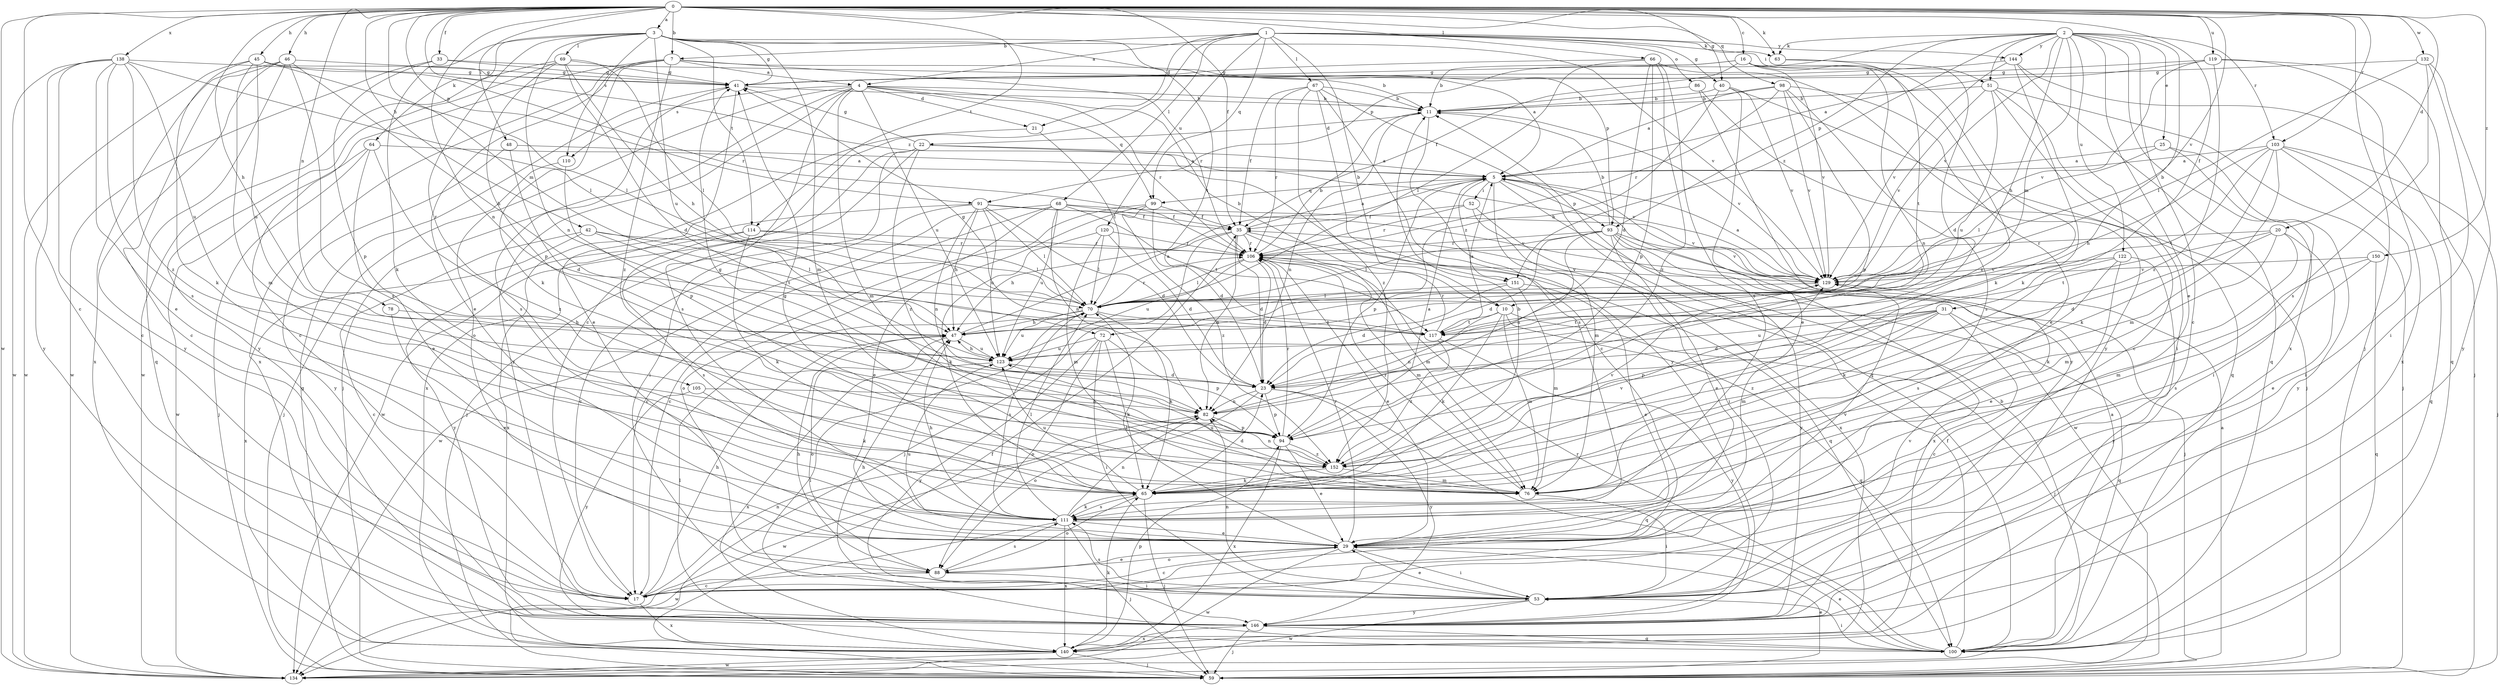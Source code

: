 strict digraph  {
0;
1;
2;
3;
4;
5;
7;
10;
11;
16;
17;
20;
21;
22;
23;
25;
29;
31;
33;
35;
40;
41;
42;
45;
46;
47;
48;
51;
52;
53;
59;
63;
64;
65;
66;
67;
68;
69;
70;
72;
76;
78;
82;
86;
88;
91;
93;
94;
98;
99;
100;
103;
105;
106;
110;
111;
114;
117;
119;
120;
122;
123;
129;
132;
134;
138;
140;
144;
146;
150;
151;
152;
0 -> 3  [label=a];
0 -> 7  [label=b];
0 -> 16  [label=c];
0 -> 17  [label=c];
0 -> 20  [label=d];
0 -> 31  [label=f];
0 -> 33  [label=f];
0 -> 35  [label=f];
0 -> 40  [label=g];
0 -> 42  [label=h];
0 -> 45  [label=h];
0 -> 46  [label=h];
0 -> 47  [label=h];
0 -> 48  [label=i];
0 -> 59  [label=j];
0 -> 63  [label=k];
0 -> 66  [label=l];
0 -> 72  [label=m];
0 -> 78  [label=n];
0 -> 82  [label=n];
0 -> 91  [label=p];
0 -> 98  [label=q];
0 -> 103  [label=r];
0 -> 114  [label=t];
0 -> 119  [label=u];
0 -> 129  [label=v];
0 -> 132  [label=w];
0 -> 134  [label=w];
0 -> 138  [label=x];
0 -> 150  [label=z];
0 -> 151  [label=z];
1 -> 4  [label=a];
1 -> 7  [label=b];
1 -> 10  [label=b];
1 -> 17  [label=c];
1 -> 21  [label=d];
1 -> 40  [label=g];
1 -> 51  [label=i];
1 -> 63  [label=k];
1 -> 67  [label=l];
1 -> 68  [label=l];
1 -> 86  [label=o];
1 -> 99  [label=q];
1 -> 120  [label=u];
1 -> 144  [label=y];
2 -> 10  [label=b];
2 -> 17  [label=c];
2 -> 25  [label=e];
2 -> 29  [label=e];
2 -> 47  [label=h];
2 -> 51  [label=i];
2 -> 63  [label=k];
2 -> 72  [label=m];
2 -> 91  [label=p];
2 -> 93  [label=p];
2 -> 103  [label=r];
2 -> 122  [label=u];
2 -> 129  [label=v];
2 -> 140  [label=x];
2 -> 144  [label=y];
2 -> 151  [label=z];
3 -> 41  [label=g];
3 -> 64  [label=k];
3 -> 65  [label=k];
3 -> 69  [label=l];
3 -> 76  [label=m];
3 -> 82  [label=n];
3 -> 93  [label=p];
3 -> 105  [label=r];
3 -> 110  [label=s];
3 -> 114  [label=t];
3 -> 117  [label=t];
3 -> 123  [label=u];
3 -> 129  [label=v];
4 -> 10  [label=b];
4 -> 11  [label=b];
4 -> 21  [label=d];
4 -> 59  [label=j];
4 -> 76  [label=m];
4 -> 88  [label=o];
4 -> 99  [label=q];
4 -> 106  [label=r];
4 -> 110  [label=s];
4 -> 111  [label=s];
4 -> 123  [label=u];
4 -> 146  [label=y];
5 -> 52  [label=i];
5 -> 76  [label=m];
5 -> 93  [label=p];
5 -> 94  [label=p];
5 -> 99  [label=q];
5 -> 134  [label=w];
5 -> 151  [label=z];
7 -> 4  [label=a];
7 -> 5  [label=a];
7 -> 17  [label=c];
7 -> 29  [label=e];
7 -> 65  [label=k];
7 -> 106  [label=r];
7 -> 140  [label=x];
7 -> 152  [label=z];
10 -> 59  [label=j];
10 -> 65  [label=k];
10 -> 76  [label=m];
10 -> 82  [label=n];
10 -> 100  [label=q];
10 -> 117  [label=t];
11 -> 22  [label=d];
11 -> 82  [label=n];
11 -> 111  [label=s];
11 -> 129  [label=v];
16 -> 11  [label=b];
16 -> 35  [label=f];
16 -> 41  [label=g];
16 -> 65  [label=k];
16 -> 82  [label=n];
16 -> 129  [label=v];
16 -> 152  [label=z];
17 -> 47  [label=h];
17 -> 82  [label=n];
17 -> 140  [label=x];
20 -> 23  [label=d];
20 -> 29  [label=e];
20 -> 65  [label=k];
20 -> 76  [label=m];
20 -> 106  [label=r];
20 -> 117  [label=t];
21 -> 70  [label=l];
21 -> 140  [label=x];
22 -> 5  [label=a];
22 -> 41  [label=g];
22 -> 53  [label=i];
22 -> 59  [label=j];
22 -> 129  [label=v];
22 -> 134  [label=w];
22 -> 152  [label=z];
23 -> 82  [label=n];
23 -> 88  [label=o];
23 -> 94  [label=p];
23 -> 100  [label=q];
23 -> 146  [label=y];
25 -> 5  [label=a];
25 -> 53  [label=i];
25 -> 70  [label=l];
25 -> 146  [label=y];
29 -> 17  [label=c];
29 -> 53  [label=i];
29 -> 70  [label=l];
29 -> 88  [label=o];
29 -> 106  [label=r];
29 -> 123  [label=u];
29 -> 129  [label=v];
29 -> 134  [label=w];
31 -> 17  [label=c];
31 -> 23  [label=d];
31 -> 76  [label=m];
31 -> 94  [label=p];
31 -> 100  [label=q];
31 -> 117  [label=t];
31 -> 123  [label=u];
31 -> 152  [label=z];
33 -> 11  [label=b];
33 -> 41  [label=g];
33 -> 94  [label=p];
33 -> 134  [label=w];
35 -> 5  [label=a];
35 -> 23  [label=d];
35 -> 47  [label=h];
35 -> 59  [label=j];
35 -> 76  [label=m];
35 -> 82  [label=n];
35 -> 100  [label=q];
35 -> 106  [label=r];
40 -> 11  [label=b];
40 -> 29  [label=e];
40 -> 47  [label=h];
40 -> 59  [label=j];
40 -> 129  [label=v];
41 -> 11  [label=b];
41 -> 29  [label=e];
41 -> 111  [label=s];
42 -> 17  [label=c];
42 -> 70  [label=l];
42 -> 106  [label=r];
42 -> 117  [label=t];
42 -> 140  [label=x];
45 -> 41  [label=g];
45 -> 65  [label=k];
45 -> 70  [label=l];
45 -> 76  [label=m];
45 -> 106  [label=r];
45 -> 123  [label=u];
45 -> 134  [label=w];
46 -> 17  [label=c];
46 -> 41  [label=g];
46 -> 47  [label=h];
46 -> 100  [label=q];
46 -> 111  [label=s];
46 -> 140  [label=x];
46 -> 146  [label=y];
47 -> 5  [label=a];
47 -> 88  [label=o];
47 -> 123  [label=u];
48 -> 5  [label=a];
48 -> 23  [label=d];
48 -> 146  [label=y];
51 -> 11  [label=b];
51 -> 17  [label=c];
51 -> 53  [label=i];
51 -> 59  [label=j];
51 -> 123  [label=u];
51 -> 129  [label=v];
52 -> 35  [label=f];
52 -> 53  [label=i];
52 -> 106  [label=r];
52 -> 140  [label=x];
53 -> 29  [label=e];
53 -> 47  [label=h];
53 -> 82  [label=n];
53 -> 111  [label=s];
53 -> 129  [label=v];
53 -> 134  [label=w];
53 -> 146  [label=y];
59 -> 5  [label=a];
59 -> 29  [label=e];
59 -> 35  [label=f];
59 -> 41  [label=g];
63 -> 23  [label=d];
63 -> 117  [label=t];
64 -> 5  [label=a];
64 -> 29  [label=e];
64 -> 59  [label=j];
64 -> 134  [label=w];
64 -> 152  [label=z];
65 -> 11  [label=b];
65 -> 23  [label=d];
65 -> 59  [label=j];
65 -> 88  [label=o];
65 -> 111  [label=s];
65 -> 123  [label=u];
65 -> 129  [label=v];
66 -> 23  [label=d];
66 -> 41  [label=g];
66 -> 70  [label=l];
66 -> 94  [label=p];
66 -> 111  [label=s];
66 -> 146  [label=y];
66 -> 152  [label=z];
67 -> 11  [label=b];
67 -> 17  [label=c];
67 -> 35  [label=f];
67 -> 100  [label=q];
67 -> 106  [label=r];
67 -> 146  [label=y];
67 -> 152  [label=z];
68 -> 17  [label=c];
68 -> 35  [label=f];
68 -> 82  [label=n];
68 -> 88  [label=o];
68 -> 117  [label=t];
68 -> 123  [label=u];
68 -> 129  [label=v];
68 -> 134  [label=w];
69 -> 23  [label=d];
69 -> 41  [label=g];
69 -> 47  [label=h];
69 -> 70  [label=l];
69 -> 94  [label=p];
69 -> 134  [label=w];
69 -> 146  [label=y];
70 -> 47  [label=h];
70 -> 65  [label=k];
70 -> 106  [label=r];
70 -> 111  [label=s];
70 -> 117  [label=t];
70 -> 123  [label=u];
72 -> 53  [label=i];
72 -> 65  [label=k];
72 -> 88  [label=o];
72 -> 94  [label=p];
72 -> 123  [label=u];
72 -> 146  [label=y];
76 -> 41  [label=g];
76 -> 53  [label=i];
76 -> 106  [label=r];
76 -> 123  [label=u];
78 -> 29  [label=e];
78 -> 47  [label=h];
82 -> 94  [label=p];
82 -> 134  [label=w];
86 -> 11  [label=b];
86 -> 100  [label=q];
86 -> 146  [label=y];
88 -> 17  [label=c];
88 -> 29  [label=e];
88 -> 47  [label=h];
88 -> 53  [label=i];
88 -> 111  [label=s];
91 -> 17  [label=c];
91 -> 23  [label=d];
91 -> 35  [label=f];
91 -> 47  [label=h];
91 -> 70  [label=l];
91 -> 82  [label=n];
91 -> 123  [label=u];
91 -> 129  [label=v];
91 -> 140  [label=x];
93 -> 11  [label=b];
93 -> 23  [label=d];
93 -> 29  [label=e];
93 -> 59  [label=j];
93 -> 70  [label=l];
93 -> 82  [label=n];
93 -> 106  [label=r];
93 -> 129  [label=v];
93 -> 140  [label=x];
93 -> 146  [label=y];
94 -> 5  [label=a];
94 -> 29  [label=e];
94 -> 41  [label=g];
94 -> 106  [label=r];
94 -> 140  [label=x];
94 -> 152  [label=z];
98 -> 5  [label=a];
98 -> 11  [label=b];
98 -> 29  [label=e];
98 -> 94  [label=p];
98 -> 106  [label=r];
98 -> 111  [label=s];
98 -> 129  [label=v];
99 -> 17  [label=c];
99 -> 23  [label=d];
99 -> 29  [label=e];
99 -> 35  [label=f];
99 -> 152  [label=z];
100 -> 5  [label=a];
100 -> 29  [label=e];
100 -> 35  [label=f];
100 -> 53  [label=i];
100 -> 70  [label=l];
100 -> 106  [label=r];
103 -> 5  [label=a];
103 -> 47  [label=h];
103 -> 53  [label=i];
103 -> 59  [label=j];
103 -> 65  [label=k];
103 -> 76  [label=m];
103 -> 100  [label=q];
103 -> 117  [label=t];
105 -> 65  [label=k];
105 -> 82  [label=n];
105 -> 146  [label=y];
106 -> 11  [label=b];
106 -> 23  [label=d];
106 -> 29  [label=e];
106 -> 70  [label=l];
106 -> 76  [label=m];
106 -> 123  [label=u];
106 -> 129  [label=v];
110 -> 59  [label=j];
110 -> 94  [label=p];
111 -> 29  [label=e];
111 -> 47  [label=h];
111 -> 59  [label=j];
111 -> 65  [label=k];
111 -> 70  [label=l];
111 -> 82  [label=n];
111 -> 134  [label=w];
111 -> 140  [label=x];
114 -> 65  [label=k];
114 -> 70  [label=l];
114 -> 106  [label=r];
114 -> 111  [label=s];
114 -> 146  [label=y];
117 -> 5  [label=a];
117 -> 41  [label=g];
117 -> 106  [label=r];
117 -> 146  [label=y];
117 -> 152  [label=z];
119 -> 5  [label=a];
119 -> 41  [label=g];
119 -> 100  [label=q];
119 -> 129  [label=v];
119 -> 140  [label=x];
119 -> 152  [label=z];
120 -> 23  [label=d];
120 -> 65  [label=k];
120 -> 70  [label=l];
120 -> 76  [label=m];
120 -> 106  [label=r];
122 -> 29  [label=e];
122 -> 65  [label=k];
122 -> 111  [label=s];
122 -> 129  [label=v];
122 -> 146  [label=y];
123 -> 23  [label=d];
123 -> 47  [label=h];
123 -> 140  [label=x];
129 -> 5  [label=a];
129 -> 70  [label=l];
132 -> 41  [label=g];
132 -> 53  [label=i];
132 -> 70  [label=l];
132 -> 111  [label=s];
132 -> 146  [label=y];
134 -> 11  [label=b];
138 -> 17  [label=c];
138 -> 29  [label=e];
138 -> 41  [label=g];
138 -> 70  [label=l];
138 -> 111  [label=s];
138 -> 123  [label=u];
138 -> 134  [label=w];
138 -> 146  [label=y];
138 -> 152  [label=z];
140 -> 59  [label=j];
140 -> 65  [label=k];
140 -> 70  [label=l];
140 -> 94  [label=p];
140 -> 134  [label=w];
144 -> 41  [label=g];
144 -> 59  [label=j];
144 -> 65  [label=k];
144 -> 100  [label=q];
144 -> 129  [label=v];
146 -> 59  [label=j];
146 -> 100  [label=q];
146 -> 140  [label=x];
150 -> 76  [label=m];
150 -> 100  [label=q];
150 -> 111  [label=s];
150 -> 129  [label=v];
151 -> 23  [label=d];
151 -> 29  [label=e];
151 -> 70  [label=l];
151 -> 76  [label=m];
152 -> 65  [label=k];
152 -> 76  [label=m];
152 -> 82  [label=n];
152 -> 129  [label=v];
}
